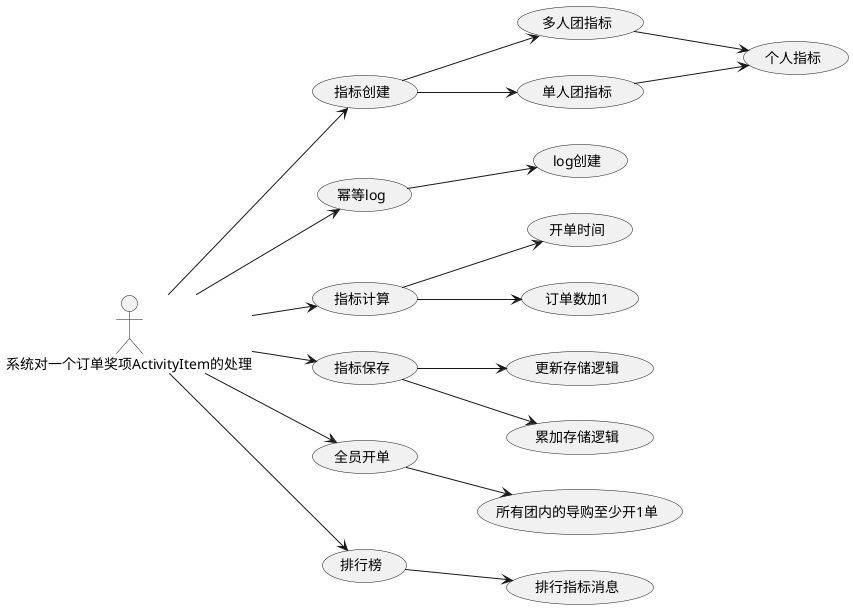 @startuml
'https://plantuml.com/use-case-diagram

left to right direction

'-----------------------------------------------------------
actor 系统对一个订单奖项ActivityItem的处理 as sys
'-----------------------------------------------------------
usecase 指标创建
usecase 多人团指标
usecase 单人团指标
usecase 个人指标

sys --> 指标创建
指标创建 --> 多人团指标
指标创建 --> 单人团指标
多人团指标 --> 个人指标
单人团指标 --> 个人指标
'-----------------------------------------------------------
usecase 幂等log
usecase log创建

sys --> 幂等log
幂等log --> log创建
'-----------------------------------------------------------
usecase 指标计算
usecase 开单时间
usecase 订单数加1

sys --> 指标计算
指标计算 --> 开单时间
指标计算 --> 订单数加1
'-----------------------------------------------------------
usecase 指标保存
usecase 更新存储逻辑
usecase 累加存储逻辑

sys --> 指标保存
指标保存 --> 更新存储逻辑
指标保存 --> 累加存储逻辑
'-----------------------------------------------------------
usecase 全员开单
usecase 所有团内的导购至少开1单

sys --> 全员开单
全员开单 --> 所有团内的导购至少开1单
'-----------------------------------------------------------
usecase 排行榜
usecase 排行指标消息

sys --> 排行榜
排行榜 --> 排行指标消息
'-----------------------------------------------------------
@enduml